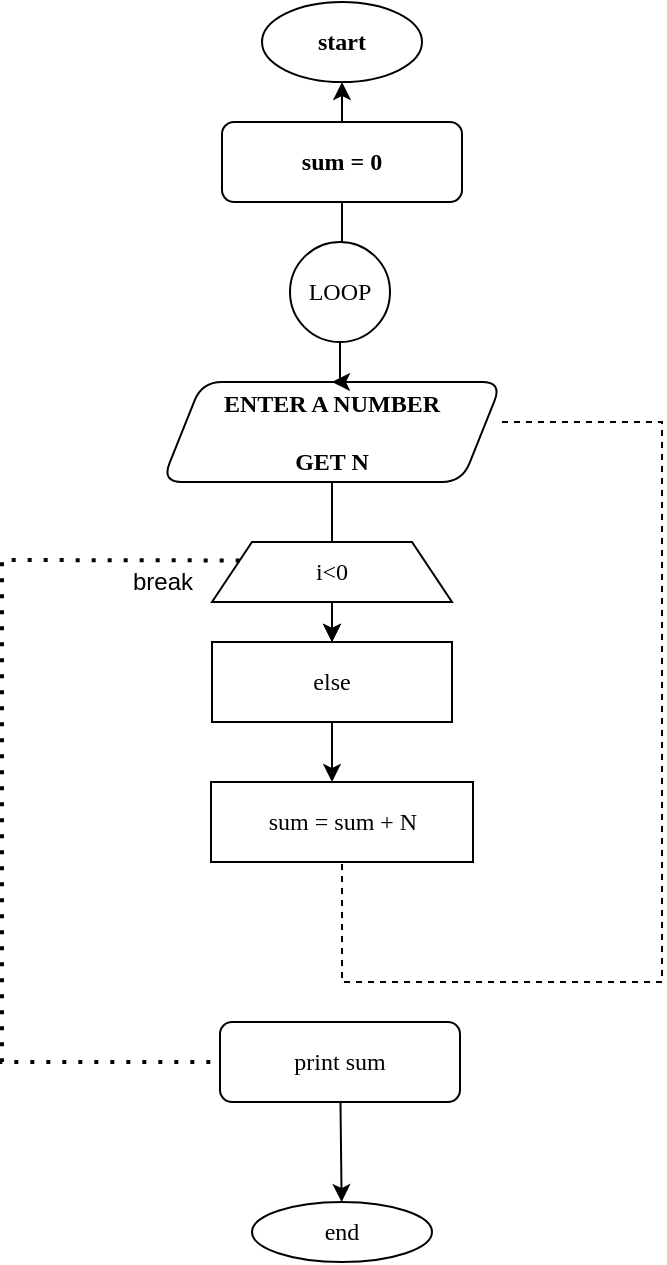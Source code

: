 <mxfile version="20.2.5" type="github">
  <diagram id="C5RBs43oDa-KdzZeNtuy" name="Page-1">
    <mxGraphModel dx="1108" dy="450" grid="1" gridSize="10" guides="1" tooltips="1" connect="1" arrows="1" fold="1" page="1" pageScale="1" pageWidth="827" pageHeight="1169" math="0" shadow="0">
      <root>
        <mxCell id="WIyWlLk6GJQsqaUBKTNV-0" />
        <mxCell id="WIyWlLk6GJQsqaUBKTNV-1" parent="WIyWlLk6GJQsqaUBKTNV-0" />
        <mxCell id="V7zFwvD_TTf8r489moun-1" value="&lt;b&gt;start&lt;br&gt;&lt;/b&gt;" style="ellipse;whiteSpace=wrap;html=1;fontFamily=Verdana;" parent="WIyWlLk6GJQsqaUBKTNV-1" vertex="1">
          <mxGeometry x="330" y="30" width="80" height="40" as="geometry" />
        </mxCell>
        <mxCell id="V7zFwvD_TTf8r489moun-2" value="" style="endArrow=classic;html=1;rounded=0;fontFamily=Verdana;entryX=0.5;entryY=1;entryDx=0;entryDy=0;" parent="WIyWlLk6GJQsqaUBKTNV-1" target="V7zFwvD_TTf8r489moun-1" edge="1">
          <mxGeometry width="50" height="50" relative="1" as="geometry">
            <mxPoint x="370" y="150" as="sourcePoint" />
            <mxPoint x="440" y="180" as="targetPoint" />
            <Array as="points" />
          </mxGeometry>
        </mxCell>
        <mxCell id="V7zFwvD_TTf8r489moun-11" style="edgeStyle=none;rounded=0;orthogonalLoop=1;jettySize=auto;html=1;fontFamily=Verdana;startArrow=none;" parent="WIyWlLk6GJQsqaUBKTNV-1" source="V7zFwvD_TTf8r489moun-20" edge="1">
          <mxGeometry relative="1" as="geometry">
            <mxPoint x="370" y="200" as="targetPoint" />
            <Array as="points">
              <mxPoint x="370" y="150" />
            </Array>
          </mxGeometry>
        </mxCell>
        <mxCell id="V7zFwvD_TTf8r489moun-4" value="sum = 0" style="rounded=1;whiteSpace=wrap;html=1;fontFamily=Verdana;fontStyle=1" parent="WIyWlLk6GJQsqaUBKTNV-1" vertex="1">
          <mxGeometry x="310" y="90" width="120" height="40" as="geometry" />
        </mxCell>
        <mxCell id="0doGbCGH03qbPekf2zzt-6" value="" style="edgeStyle=orthogonalEdgeStyle;rounded=0;orthogonalLoop=1;jettySize=auto;html=1;" edge="1" parent="WIyWlLk6GJQsqaUBKTNV-1" source="V7zFwvD_TTf8r489moun-14" target="V7zFwvD_TTf8r489moun-36">
          <mxGeometry relative="1" as="geometry" />
        </mxCell>
        <mxCell id="V7zFwvD_TTf8r489moun-14" value="ENTER A NUMBER&lt;br&gt;&lt;br&gt;GET N" style="shape=parallelogram;perimeter=parallelogramPerimeter;whiteSpace=wrap;html=1;fixedSize=1;fontFamily=Verdana;rounded=1;fontStyle=1;" parent="WIyWlLk6GJQsqaUBKTNV-1" vertex="1">
          <mxGeometry x="280" y="220" width="170" height="50" as="geometry" />
        </mxCell>
        <mxCell id="V7zFwvD_TTf8r489moun-37" value="" style="edgeStyle=none;rounded=0;orthogonalLoop=1;jettySize=auto;html=1;fontFamily=Verdana;" parent="WIyWlLk6GJQsqaUBKTNV-1" source="V7zFwvD_TTf8r489moun-27" target="V7zFwvD_TTf8r489moun-36" edge="1">
          <mxGeometry relative="1" as="geometry" />
        </mxCell>
        <mxCell id="V7zFwvD_TTf8r489moun-27" value="i&amp;lt;0" style="shape=trapezoid;perimeter=trapezoidPerimeter;whiteSpace=wrap;html=1;fixedSize=1;fontFamily=Verdana;" parent="WIyWlLk6GJQsqaUBKTNV-1" vertex="1">
          <mxGeometry x="305" y="300" width="120" height="30" as="geometry" />
        </mxCell>
        <mxCell id="V7zFwvD_TTf8r489moun-34" value="" style="endArrow=none;dashed=1;html=1;rounded=0;fontFamily=Verdana;entryX=0.5;entryY=1;entryDx=0;entryDy=0;" parent="WIyWlLk6GJQsqaUBKTNV-1" edge="1" target="V7zFwvD_TTf8r489moun-41">
          <mxGeometry width="50" height="50" relative="1" as="geometry">
            <mxPoint x="450" y="240" as="sourcePoint" />
            <mxPoint x="410" y="520" as="targetPoint" />
            <Array as="points">
              <mxPoint x="530" y="240" />
              <mxPoint x="530" y="520" />
              <mxPoint x="470" y="520" />
              <mxPoint x="400" y="520" />
              <mxPoint x="370" y="520" />
            </Array>
          </mxGeometry>
        </mxCell>
        <mxCell id="V7zFwvD_TTf8r489moun-42" value="" style="edgeStyle=none;rounded=0;orthogonalLoop=1;jettySize=auto;html=1;fontFamily=Verdana;" parent="WIyWlLk6GJQsqaUBKTNV-1" source="V7zFwvD_TTf8r489moun-36" edge="1">
          <mxGeometry relative="1" as="geometry">
            <mxPoint x="365" y="420" as="targetPoint" />
          </mxGeometry>
        </mxCell>
        <mxCell id="V7zFwvD_TTf8r489moun-36" value="else" style="whiteSpace=wrap;html=1;fontFamily=Verdana;" parent="WIyWlLk6GJQsqaUBKTNV-1" vertex="1">
          <mxGeometry x="305" y="350" width="120" height="40" as="geometry" />
        </mxCell>
        <mxCell id="V7zFwvD_TTf8r489moun-39" value="" style="endArrow=none;dashed=1;html=1;dashPattern=1 3;strokeWidth=2;rounded=0;fontFamily=Verdana;exitX=0;exitY=0.25;exitDx=0;exitDy=0;" parent="WIyWlLk6GJQsqaUBKTNV-1" source="V7zFwvD_TTf8r489moun-27" target="V7zFwvD_TTf8r489moun-49" edge="1">
          <mxGeometry width="50" height="50" relative="1" as="geometry">
            <mxPoint x="250" y="350" as="sourcePoint" />
            <mxPoint x="360" y="650" as="targetPoint" />
            <Array as="points">
              <mxPoint x="200" y="309" />
              <mxPoint x="200" y="470" />
              <mxPoint x="200" y="560" />
            </Array>
          </mxGeometry>
        </mxCell>
        <mxCell id="V7zFwvD_TTf8r489moun-41" value="sum = sum + N" style="whiteSpace=wrap;html=1;fontFamily=Verdana;" parent="WIyWlLk6GJQsqaUBKTNV-1" vertex="1">
          <mxGeometry x="304.5" y="420" width="131" height="40" as="geometry" />
        </mxCell>
        <mxCell id="V7zFwvD_TTf8r489moun-47" value="" style="edgeStyle=none;rounded=0;orthogonalLoop=1;jettySize=auto;html=1;fontFamily=Verdana;" parent="WIyWlLk6GJQsqaUBKTNV-1" edge="1">
          <mxGeometry relative="1" as="geometry">
            <mxPoint x="369" y="550" as="sourcePoint" />
            <mxPoint x="369" y="560" as="targetPoint" />
          </mxGeometry>
        </mxCell>
        <mxCell id="V7zFwvD_TTf8r489moun-51" value="" style="edgeStyle=none;rounded=0;orthogonalLoop=1;jettySize=auto;html=1;fontFamily=Verdana;" parent="WIyWlLk6GJQsqaUBKTNV-1" source="V7zFwvD_TTf8r489moun-49" target="V7zFwvD_TTf8r489moun-50" edge="1">
          <mxGeometry relative="1" as="geometry" />
        </mxCell>
        <mxCell id="V7zFwvD_TTf8r489moun-49" value="print sum" style="rounded=1;whiteSpace=wrap;html=1;fontFamily=Verdana;" parent="WIyWlLk6GJQsqaUBKTNV-1" vertex="1">
          <mxGeometry x="309" y="540" width="120" height="40" as="geometry" />
        </mxCell>
        <mxCell id="V7zFwvD_TTf8r489moun-50" value="end" style="ellipse;whiteSpace=wrap;html=1;fontFamily=Verdana;rounded=1;" parent="WIyWlLk6GJQsqaUBKTNV-1" vertex="1">
          <mxGeometry x="325" y="630" width="90" height="30" as="geometry" />
        </mxCell>
        <mxCell id="0doGbCGH03qbPekf2zzt-3" value="" style="edgeStyle=orthogonalEdgeStyle;rounded=0;orthogonalLoop=1;jettySize=auto;html=1;" edge="1" parent="WIyWlLk6GJQsqaUBKTNV-1" source="V7zFwvD_TTf8r489moun-20" target="V7zFwvD_TTf8r489moun-14">
          <mxGeometry relative="1" as="geometry" />
        </mxCell>
        <mxCell id="V7zFwvD_TTf8r489moun-20" value="LOOP" style="ellipse;whiteSpace=wrap;html=1;aspect=fixed;fontFamily=Verdana;" parent="WIyWlLk6GJQsqaUBKTNV-1" vertex="1">
          <mxGeometry x="344" y="150" width="50" height="50" as="geometry" />
        </mxCell>
        <mxCell id="0doGbCGH03qbPekf2zzt-5" value="break" style="text;html=1;align=center;verticalAlign=middle;resizable=0;points=[];autosize=1;strokeColor=none;fillColor=none;" vertex="1" parent="WIyWlLk6GJQsqaUBKTNV-1">
          <mxGeometry x="255" y="305" width="50" height="30" as="geometry" />
        </mxCell>
      </root>
    </mxGraphModel>
  </diagram>
</mxfile>
